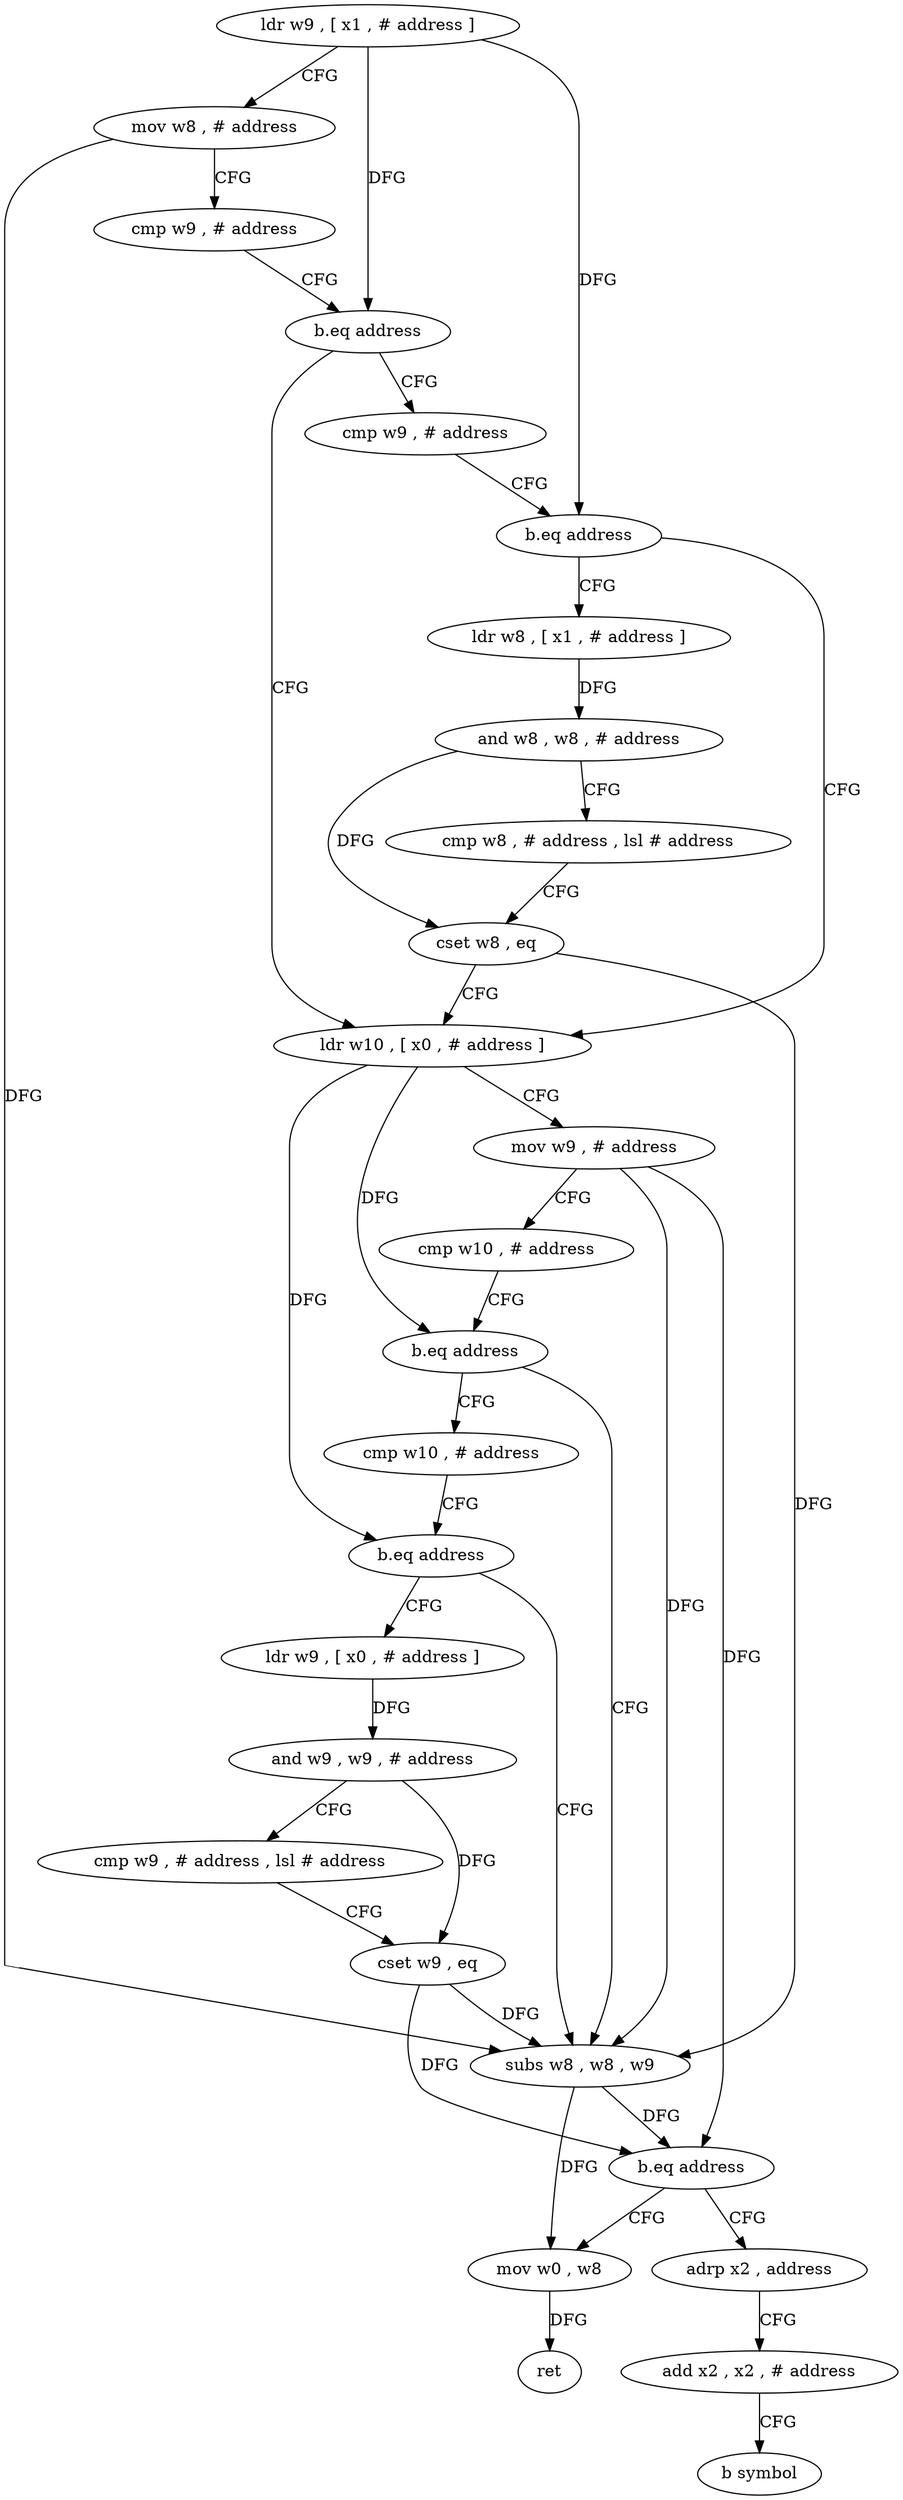 digraph "func" {
"4233180" [label = "ldr w9 , [ x1 , # address ]" ]
"4233184" [label = "mov w8 , # address" ]
"4233188" [label = "cmp w9 , # address" ]
"4233192" [label = "b.eq address" ]
"4233220" [label = "ldr w10 , [ x0 , # address ]" ]
"4233196" [label = "cmp w9 , # address" ]
"4233224" [label = "mov w9 , # address" ]
"4233228" [label = "cmp w10 , # address" ]
"4233232" [label = "b.eq address" ]
"4233260" [label = "subs w8 , w8 , w9" ]
"4233236" [label = "cmp w10 , # address" ]
"4233200" [label = "b.eq address" ]
"4233204" [label = "ldr w8 , [ x1 , # address ]" ]
"4233264" [label = "b.eq address" ]
"4233276" [label = "adrp x2 , address" ]
"4233268" [label = "mov w0 , w8" ]
"4233240" [label = "b.eq address" ]
"4233244" [label = "ldr w9 , [ x0 , # address ]" ]
"4233208" [label = "and w8 , w8 , # address" ]
"4233212" [label = "cmp w8 , # address , lsl # address" ]
"4233216" [label = "cset w8 , eq" ]
"4233280" [label = "add x2 , x2 , # address" ]
"4233284" [label = "b symbol" ]
"4233272" [label = "ret" ]
"4233248" [label = "and w9 , w9 , # address" ]
"4233252" [label = "cmp w9 , # address , lsl # address" ]
"4233256" [label = "cset w9 , eq" ]
"4233180" -> "4233184" [ label = "CFG" ]
"4233180" -> "4233192" [ label = "DFG" ]
"4233180" -> "4233200" [ label = "DFG" ]
"4233184" -> "4233188" [ label = "CFG" ]
"4233184" -> "4233260" [ label = "DFG" ]
"4233188" -> "4233192" [ label = "CFG" ]
"4233192" -> "4233220" [ label = "CFG" ]
"4233192" -> "4233196" [ label = "CFG" ]
"4233220" -> "4233224" [ label = "CFG" ]
"4233220" -> "4233232" [ label = "DFG" ]
"4233220" -> "4233240" [ label = "DFG" ]
"4233196" -> "4233200" [ label = "CFG" ]
"4233224" -> "4233228" [ label = "CFG" ]
"4233224" -> "4233260" [ label = "DFG" ]
"4233224" -> "4233264" [ label = "DFG" ]
"4233228" -> "4233232" [ label = "CFG" ]
"4233232" -> "4233260" [ label = "CFG" ]
"4233232" -> "4233236" [ label = "CFG" ]
"4233260" -> "4233264" [ label = "DFG" ]
"4233260" -> "4233268" [ label = "DFG" ]
"4233236" -> "4233240" [ label = "CFG" ]
"4233200" -> "4233220" [ label = "CFG" ]
"4233200" -> "4233204" [ label = "CFG" ]
"4233204" -> "4233208" [ label = "DFG" ]
"4233264" -> "4233276" [ label = "CFG" ]
"4233264" -> "4233268" [ label = "CFG" ]
"4233276" -> "4233280" [ label = "CFG" ]
"4233268" -> "4233272" [ label = "DFG" ]
"4233240" -> "4233260" [ label = "CFG" ]
"4233240" -> "4233244" [ label = "CFG" ]
"4233244" -> "4233248" [ label = "DFG" ]
"4233208" -> "4233212" [ label = "CFG" ]
"4233208" -> "4233216" [ label = "DFG" ]
"4233212" -> "4233216" [ label = "CFG" ]
"4233216" -> "4233220" [ label = "CFG" ]
"4233216" -> "4233260" [ label = "DFG" ]
"4233280" -> "4233284" [ label = "CFG" ]
"4233248" -> "4233252" [ label = "CFG" ]
"4233248" -> "4233256" [ label = "DFG" ]
"4233252" -> "4233256" [ label = "CFG" ]
"4233256" -> "4233260" [ label = "DFG" ]
"4233256" -> "4233264" [ label = "DFG" ]
}
